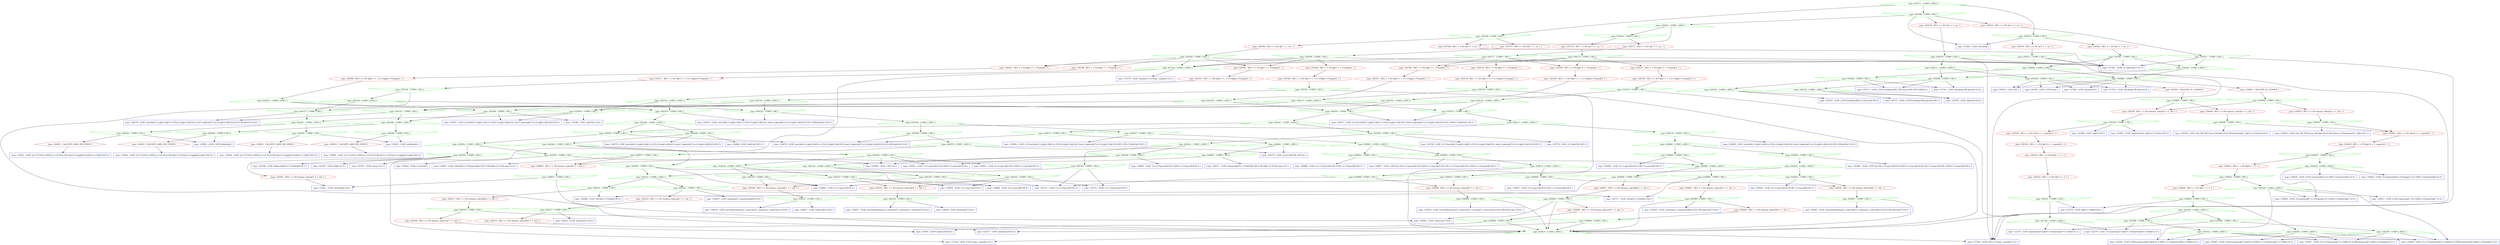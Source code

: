 
/* Automatically generated by Polaris */

digraph SOLVER { 
	ordering="out"; 
	"30571" [label="_type: 430571 : COMP: [ AND [ ] ", shape="triangle", color="green"];
	"30184" [label="_type: 430184 : COMP: [ OR [ ] ", shape="invtriangle", color="green"];
	"30180" [label="_type: 230180 : REC: [ = DO i@7 = 1, ne, 1 ] ", shape="ellipse", color="red"];
	"30168" [label="_type: 430168 : COMP: [ OR [ ] ", shape="invtriangle", color="green"];
	"26361" [label="_type: 226361 : REC: [ = DO jj@2 = 1, 3*nope@3, 1 ] ", shape="ellipse", color="red"];
	"26360" [label="_type: 226360 : REC: [ = DO ll@3 = 1, 1+(-1)*jj@2+3*nope@3, 1 ] ", shape="ellipse", color="red"];
	"26353" [label="_type: 426353 : COMP: [ AND [ ] ", shape="triangle", color="green"];
	"26300" [label="_type: 426300 : COMP: [ OR [ ] ", shape="invtriangle", color="green"];
	"26298" [label="_type: 426298 : COMP: [ AND [ ] ", shape="triangle", color="green"];
	"26294" [label="_type: 426294 : COMP: [ OR [ ] ", shape="invtriangle", color="green"];
	"26293" [label="_type: 326293 : CALLSITE: [ADD_SM_STNEW ] ", shape="hexagon", color="brown"];
	"25663" [label="_type: 125663 : LEAF: [i+(-1)*j.NE.0.AND.(j+(-1)*i.EQ.0.OR.ii@4+(-1)*irow((-1)+jq(jj@4)+id@3).NE.0) ] ", shape="box", color="blue"];
	"26293" -> "25663" [];
	"26294" -> "26293" [];
	"23856" [label="_type: 123856 : LEAF: [.NOT.stiffonly@2 ] ", shape="box", color="blue"];
	"26294" -> "23856" [];
	"26298" -> "26294" [];
	"26296" [label="_type: 426296 : COMP: [ OR [ ] ", shape="invtriangle", color="green"];
	"26025" [label="_type: 326025 : CALLSITE: [ADD_SM_EINEW ] ", shape="hexagon", color="brown"];
	"25668" [label="_type: 125668 : LEAF: [i+(-1)*j.NE.0.AND.(j+(-1)*i.EQ.0.OR.ii@3+(-1)*irow((-1)+jq(jj@3)+id@2).NE.0) ] ", shape="box", color="blue"];
	"26025" -> "25668" [];
	"26296" -> "26025" [];
	"23823" [label="_type: 123823 : LEAF: [stiffonly@2 ] ", shape="box", color="blue"];
	"26296" -> "23823" [];
	"26298" -> "26296" [];
	"26300" -> "26298" [];
	"25387" [label="_type: 125387 : LEAF: [nactdof((-1)+jj@2+ll@3+(-3)*(((-2)+jj@2+ll@3)/3), kon(1+ipkon(i@7)+((-2)+jj@2+ll@3)/3)).EQ.0 ] ", shape="box", color="blue"];
	"26300" -> "25387" [];
	"25388" [label="_type: 125388 : LEAF: [jdof1@3.EQ.0 ] ", shape="box", color="blue"];
	"26300" -> "25388" [];
	"26353" -> "26300" [];
	"26350" [label="_type: 426350 : COMP: [ OR [ ] ", shape="invtriangle", color="green"];
	"26349" [label="_type: 426349 : COMP: [ AND [ ] ", shape="triangle", color="green"];
	"26307" [label="_type: 426307 : COMP: [ OR [ ] ", shape="invtriangle", color="green"];
	"26306" [label="_type: 426306 : COMP: [ AND [ ] ", shape="triangle", color="green"];
	"26304" [label="_type: 426304 : COMP: [ OR [ ] ", shape="invtriangle", color="green"];
	"26302" [label="_type: 226302 : REC: [ = DO dummy_index@5 = 1, Inf, 1 ] ", shape="ellipse", color="red"];
	"23812" [label="_type: 123812 : LEAF: [index0@6.EQ.0 ] ", shape="box", color="blue"];
	"26302" -> "23812" [];
	"26304" -> "26302" [];
	"24786" [label="_type: 124786 : LEAF: [ikmpc(id@5)+(-1)*idof2@6.NE.0 ] ", shape="box", color="blue"];
	"26304" -> "24786" [];
	"24787" [label="_type: 124787 : LEAF: [id@5.LE.0 ] ", shape="box", color="blue"];
	"26304" -> "24787" [];
	"24761" [label="_type: 124761 : LEAF: [nmpc.LE.0 ] ", shape="box", color="blue"];
	"26304" -> "24761" [];
	"26306" -> "26304" [];
	"26305" [label="_type: 426305 : COMP: [ OR [ ] ", shape="invtriangle", color="green"];
	"24816" [label="_type: 124816 : LEAF: [cycle1@8 ] ", shape="box", color="blue"];
	"26305" -> "24816" [];
	"23899" [label="_type: 123899 : LEAF: [.NOT.rhs ] ", shape="box", color="blue"];
	"26305" -> "23899" [];
	"26306" -> "26305" [];
	"26307" -> "26306" [];
	"24676" [label="_type: 124676 : LEAF: [nactdof((-1)+jj@2+ll@3+(-3)*(((-2)+jj@2+ll@3)/3), kon(1+ipkon(i@7)+((-2)+jj@2+ll@3)/3)).EQ.0.AND.jdof1@3.EQ.0 ] ", shape="box", color="blue"];
	"26307" -> "24676" [];
	"26349" -> "26307" [];
	"26348" [label="_type: 426348 : COMP: [ OR [ ] ", shape="invtriangle", color="green"];
	"26344" [label="_type: 426344 : COMP: [ AND [ ] ", shape="triangle", color="green"];
	"26342" [label="_type: 426342 : COMP: [ OR [ ] ", shape="invtriangle", color="green"];
	"26322" [label="_type: 426322 : COMP: [ AND [ ] ", shape="triangle", color="green"];
	"26312" [label="_type: 426312 : COMP: [ OR [ ] ", shape="invtriangle", color="green"];
	"26311" [label="_type: 226311 : REC: [ = DO dummy_index0@6 = 1, Inf, 1 ] ", shape="ellipse", color="red"];
	"26310" [label="_type: 426310 : COMP: [ OR [ ] ", shape="invtriangle", color="green"];
	"26309" [label="_type: 226309 : REC: [ = DO dummy_index1@7 = 1, Inf, 1 ] ", shape="ellipse", color="red"];
	"23961" [label="_type: 123961 : LEAF: [index2@8.EQ.0 ] ", shape="box", color="blue"];
	"26309" -> "23961" [];
	"26310" -> "26309" [];
	"24092" [label="_type: 124092 : LEAF: [index1@7.EQ.0 ] ", shape="box", color="blue"];
	"26310" -> "24092" [];
	"26311" -> "26310" [];
	"26312" -> "26311" [];
	"24686" [label="_type: 124686 : LEAF: [id1@8+(-1)*id2@8.NE.0 ] ", shape="box", color="blue"];
	"26312" -> "24686" [];
	"26322" -> "26312" [];
	"26321" [label="_type: 426321 : COMP: [ OR [ ] ", shape="invtriangle", color="green"];
	"24419" [label="_type: 124419 : LEAF: [nodempc(3, ipompc(id2@8)).EQ.0 ] ", shape="box", color="blue"];
	"26321" -> "24419" [];
	"26318" [label="_type: 226318 : REC: [ = DO dummy_index2@7 = 1, Inf, 1 ] ", shape="ellipse", color="red"];
	"26317" [label="_type: 426317 : COMP: [ OR [ ] ", shape="invtriangle", color="green"];
	"26313" [label="_type: 226313 : REC: [ = DO dummy_index3@9 = 1, Inf, 1 ] ", shape="ellipse", color="red"];
	"24277" [label="_type: 124277 : LEAF: [index2@18.EQ.0 ] ", shape="box", color="blue"];
	"26313" -> "24277" [];
	"26317" -> "26313" [];
	"24412" [label="_type: 124412 : LEAF: [index1@13.EQ.0 ] ", shape="box", color="blue"];
	"26317" -> "24412" [];
	"26318" -> "26317" [];
	"26321" -> "26318" [];
	"24711" [label="_type: 124711 : LEAF: [id1@8+(-1)*id2@8.EQ.0 ] ", shape="box", color="blue"];
	"26321" -> "24711" [];
	"26322" -> "26321" [];
	"26342" -> "26322" [];
	"24682" [label="_type: 124682 : LEAF: [(-1)+mpc1@9.NE.0 ] ", shape="box", color="blue"];
	"26342" -> "24682" [];
	"24684" [label="_type: 124684 : LEAF: [(-1)+mpc2@9.NE.0 ] ", shape="box", color="blue"];
	"26342" -> "24684" [];
	"26344" -> "26342" [];
	"26343" [label="_type: 426343 : COMP: [ OR [ ] ", shape="invtriangle", color="green"];
	"26338" [label="_type: 426338 : COMP: [ AND [ ] ", shape="triangle", color="green"];
	"26329" [label="_type: 426329 : COMP: [ OR [ ] ", shape="invtriangle", color="green"];
	"26328" [label="_type: 226328 : REC: [ = DO dummy_index4@7 = 1, Inf, 1 ] ", shape="ellipse", color="red"];
	"26327" [label="_type: 426327 : COMP: [ OR [ ] ", shape="invtriangle", color="green"];
	"24634" [label="_type: 124634 : LEAF: [nactdof(nodempc(2, index1@21), nodempc(1, index1@21)).EQ.0 ] ", shape="box", color="blue"];
	"26327" -> "24634" [];
	"24627" [label="_type: 124627 : LEAF: [index1@21.EQ.0 ] ", shape="box", color="blue"];
	"26327" -> "24627" [];
	"26328" -> "26327" [];
	"26329" -> "26328" [];
	"26329" -> "24682" [];
	"26338" -> "26329" [];
	"26337" [label="_type: 426337 : COMP: [ OR [ ] ", shape="invtriangle", color="green"];
	"26333" [label="_type: 226333 : REC: [ = DO dummy_index5@8 = 1, Inf, 1 ] ", shape="ellipse", color="red"];
	"26332" [label="_type: 426332 : COMP: [ OR [ ] ", shape="invtriangle", color="green"];
	"24657" [label="_type: 124657 : LEAF: [nactdof(nodempc(2, index2@27), nodempc(1, index2@27)).EQ.0 ] ", shape="box", color="blue"];
	"26332" -> "24657" [];
	"24650" [label="_type: 124650 : LEAF: [index2@27.EQ.0 ] ", shape="box", color="blue"];
	"26332" -> "24650" [];
	"26333" -> "26332" [];
	"26337" -> "26333" [];
	"24839" [label="_type: 124839 : LEAF: [(-1)+mpc1@9.EQ.0 ] ", shape="box", color="blue"];
	"26337" -> "24839" [];
	"26337" -> "24684" [];
	"26338" -> "26337" [];
	"26343" -> "26338" [];
	"26343" -> "23899" [];
	"24831" [label="_type: 124831 : LEAF: [(-1)+mpc1@9.EQ.0.AND.(-1)+mpc2@9.EQ.0 ] ", shape="box", color="blue"];
	"26343" -> "24831" [];
	"24833" [label="_type: 124833 : LEAF: [(-1)+mpc1@9.NE.0.AND.(-1)+mpc2@9.NE.0 ] ", shape="box", color="blue"];
	"26343" -> "24833" [];
	"26344" -> "26343" [];
	"26348" -> "26344" [];
	"24679" [label="_type: 124679 : LEAF: [nactdof((-1)+jj@2+ll@3+(-3)*(((-2)+jj@2+ll@3)/3), kon(1+ipkon(i@7)+((-2)+jj@2+ll@3)/3)).NE.0 ] ", shape="box", color="blue"];
	"26348" -> "24679" [];
	"24680" [label="_type: 124680 : LEAF: [jdof1@3.NE.0 ] ", shape="box", color="blue"];
	"26348" -> "24680" [];
	"26349" -> "26348" [];
	"26350" -> "26349" [];
	"24672" [label="_type: 124672 : LEAF: [nactdof((-1)+jj@2+ll@3+(-3)*(((-2)+jj@2+ll@3)/3), kon(1+ipkon(i@7)+((-2)+jj@2+ll@3)/3)).NE.0.AND.jdof1@3.NE.0 ] ", shape="box", color="blue"];
	"26350" -> "24672" [];
	"26353" -> "26350" [];
	"26360" -> "26353" [];
	"26361" -> "26360" [];
	"30168" -> "26361" [];
	"30148" [label="_type: 230148 : REC: [ = DO jj@2 = 1, 3*nope@3, 1 ] ", shape="ellipse", color="red"];
	"30131" [label="_type: 230131 : REC: [ = DO ll@3 = 1, 1+(-1)*jj@2+3*nope@3, 1 ] ", shape="ellipse", color="red"];
	"30130" [label="_type: 430130 : COMP: [ OR [ ] ", shape="invtriangle", color="green"];
	"30129" [label="_type: 430129 : COMP: [ AND [ ] ", shape="triangle", color="green"];
	"30127" [label="_type: 430127 : COMP: [ OR [ ] ", shape="invtriangle", color="green"];
	"26276" [label="_type: 126276 : LEAF: [nactdof((-1)+jj@2+ll@3+(-3)*(((-2)+jj@2+ll@3)/3), kon(1+ipkon(i@7)+((-2)+jj@2+ll@3)/3)).EQ.0.OR.jdof1@3.EQ.0 ] ", shape="box", color="blue"];
	"30127" -> "26276" [];
	"26297" [label="_type: 426297 : COMP: [ AND [ ] ", shape="triangle", color="green"];
	"26292" [label="_type: 426292 : COMP: [ OR [ ] ", shape="invtriangle", color="green"];
	"26291" [label="_type: 326291 : CALLSITE: [ADD_SM_STNEW ] ", shape="hexagon", color="brown"];
	"25652" [label="_type: 125652 : LEAF: [j+(-1)*i.NE.0.AND.(j+(-1)*i.EQ.0.OR.irow((-1)+jq(jj@4)+id@3)+(-1)*ii@4.NE.0) ] ", shape="box", color="blue"];
	"26291" -> "25652" [];
	"26292" -> "26291" [];
	"26292" -> "23856" [];
	"26297" -> "26292" [];
	"26295" [label="_type: 426295 : COMP: [ OR [ ] ", shape="invtriangle", color="green"];
	"26023" [label="_type: 326023 : CALLSITE: [ADD_SM_EINEW ] ", shape="hexagon", color="brown"];
	"25654" [label="_type: 125654 : LEAF: [j+(-1)*i.NE.0.AND.(j+(-1)*i.EQ.0.OR.irow((-1)+jq(jj@3)+id@2)+(-1)*ii@3.NE.0) ] ", shape="box", color="blue"];
	"26023" -> "25654" [];
	"26295" -> "26023" [];
	"26295" -> "23823" [];
	"26297" -> "26295" [];
	"30127" -> "26297" [];
	"30129" -> "30127" [];
	"30128" [label="_type: 430128 : COMP: [ OR [ ] ", shape="invtriangle", color="green"];
	"30128" -> "24672" [];
	"30108" [label="_type: 430108 : COMP: [ AND [ ] ", shape="triangle", color="green"];
	"30106" [label="_type: 430106 : COMP: [ OR [ ] ", shape="invtriangle", color="green"];
	"30106" -> "24676" [];
	"29876" [label="_type: 429876 : COMP: [ AND [ ] ", shape="triangle", color="green"];
	"29875" [label="_type: 429875 : COMP: [ OR [ ] ", shape="invtriangle", color="green"];
	"29853" [label="_type: 129853 : LEAF: [idof2@6+(-1)*ikmpc(id@5).NE.0.OR.id@5.LE.0.OR.nmpc.LE.0 ] ", shape="box", color="blue"];
	"29875" -> "29853" [];
	"29842" [label="_type: 229842 : REC: [ = DO dummy_index@5 = 1, Inf, 1 ] ", shape="ellipse", color="red"];
	"29837" [label="_type: 429837 : COMP: [ OR [ ] ", shape="invtriangle", color="green"];
	"29837" -> "23812" [];
	"28475" [label="_type: 428475 : COMP: [ AND [ ] ", shape="triangle", color="green"];
	"27354" [label="_type: 127354 : LEAF: [(-20)+nope_congr@2.LE.0 ] ", shape="box", color="blue"];
	"28475" -> "27354" [];
	"27559" [label="_type: 127559 : LEAF: [20+(-1)*nope_congr@2.LE.0 ] ", shape="box", color="blue"];
	"28475" -> "27559" [];
	"29837" -> "28475" [];
	"29842" -> "29837" [];
	"29875" -> "29842" [];
	"29876" -> "29875" [];
	"26279" [label="_type: 126279 : LEAF: [cycle1@8.OR..NOT.rhs ] ", shape="box", color="blue"];
	"29876" -> "26279" [];
	"30106" -> "29876" [];
	"30108" -> "30106" [];
	"30107" [label="_type: 430107 : COMP: [ OR [ ] ", shape="invtriangle", color="green"];
	"30092" [label="_type: 130092 : LEAF: [(-1)*nactdof((-1)+jj@2+ll@3+(-3)*(((-2)+jj@2+ll@3)/3), kon(1+ipkon(i@7)+((-2)+jj@2+ll@3)/3)).NE.0.OR.(-1)*jdof1@3.NE.0 ] ", shape="box", color="blue"];
	"30107" -> "30092" [];
	"30095" [label="_type: 430095 : COMP: [ AND [ ] ", shape="triangle", color="green"];
	"30093" [label="_type: 430093 : COMP: [ OR [ ] ", shape="invtriangle", color="green"];
	"29988" [label="_type: 129988 : LEAF: [1+(-1)*mpc1@9.NE.0.OR.1+(-1)*mpc2@9.NE.0 ] ", shape="box", color="blue"];
	"30093" -> "29988" [];
	"29980" [label="_type: 429980 : COMP: [ AND [ ] ", shape="triangle", color="green"];
	"29926" [label="_type: 429926 : COMP: [ OR [ ] ", shape="invtriangle", color="green"];
	"29926" -> "24686" [];
	"29921" [label="_type: 229921 : REC: [ = DO dummy_index0@6 = 1, Inf, 1 ] ", shape="ellipse", color="red"];
	"29920" [label="_type: 429920 : COMP: [ OR [ ] ", shape="invtriangle", color="green"];
	"29920" -> "28475" [];
	"29920" -> "24092" [];
	"29909" [label="_type: 229909 : REC: [ = DO dummy_index1@7 = 1, Inf, 1 ] ", shape="ellipse", color="red"];
	"29904" [label="_type: 429904 : COMP: [ OR [ ] ", shape="invtriangle", color="green"];
	"29904" -> "23961" [];
	"29904" -> "28475" [];
	"29909" -> "29904" [];
	"29920" -> "29909" [];
	"29921" -> "29920" [];
	"29926" -> "29921" [];
	"29980" -> "29926" [];
	"29966" [label="_type: 429966 : COMP: [ OR [ ] ", shape="invtriangle", color="green"];
	"29966" -> "24711" [];
	"29961" [label="_type: 229961 : REC: [ = DO dummy_index2@7 = 1, Inf, 1 ] ", shape="ellipse", color="red"];
	"29960" [label="_type: 429960 : COMP: [ OR [ ] ", shape="invtriangle", color="green"];
	"29960" -> "28475" [];
	"25656" [label="_type: 125656 : LEAF: [nodempc(3, ipompc(id2@8)).EQ.0.OR.index1@13.EQ.0 ] ", shape="box", color="blue"];
	"29960" -> "25656" [];
	"29949" [label="_type: 229949 : REC: [ = DO dummy_index3@9 = 1, Inf, 1 ] ", shape="ellipse", color="red"];
	"29944" [label="_type: 429944 : COMP: [ OR [ ] ", shape="invtriangle", color="green"];
	"29944" -> "24277" [];
	"29944" -> "28475" [];
	"29949" -> "29944" [];
	"29960" -> "29949" [];
	"29961" -> "29960" [];
	"29966" -> "29961" [];
	"29980" -> "29966" [];
	"30093" -> "29980" [];
	"30095" -> "30093" [];
	"30094" [label="_type: 430094 : COMP: [ OR [ ] ", shape="invtriangle", color="green"];
	"30067" [label="_type: 130067 : LEAF: [.NOT.rhs.OR.(-1)+mpc1@9.EQ.0.AND.(-1)+mpc2@9.EQ.0.OR.1+(-1)*mpc1@9.NE.0.AND.1+(-1)*mpc2@9.NE.0 ] ", shape="box", color="blue"];
	"30094" -> "30067" [];
	"30070" [label="_type: 430070 : COMP: [ AND [ ] ", shape="triangle", color="green"];
	"30068" [label="_type: 430068 : COMP: [ OR [ ] ", shape="invtriangle", color="green"];
	"24751" [label="_type: 124751 : LEAF: [1+(-1)*mpc1@9.NE.0 ] ", shape="box", color="blue"];
	"30068" -> "24751" [];
	"30009" [label="_type: 230009 : REC: [ = DO dummy_index4@7 = 1, Inf, 1 ] ", shape="ellipse", color="red"];
	"30004" [label="_type: 430004 : COMP: [ OR [ ] ", shape="invtriangle", color="green"];
	"25659" [label="_type: 125659 : LEAF: [nactdof(nodempc(2, index1@21), nodempc(1, index1@21)).EQ.0.OR.index1@21.EQ.0 ] ", shape="box", color="blue"];
	"30004" -> "25659" [];
	"30004" -> "28475" [];
	"30009" -> "30004" [];
	"30068" -> "30009" [];
	"30070" -> "30068" [];
	"30069" [label="_type: 430069 : COMP: [ OR [ ] ", shape="invtriangle", color="green"];
	"30047" [label="_type: 130047 : LEAF: [(-1)+mpc1@9.EQ.0.OR.1+(-1)*mpc2@9.NE.0 ] ", shape="box", color="blue"];
	"30069" -> "30047" [];
	"30036" [label="_type: 230036 : REC: [ = DO dummy_index5@8 = 1, Inf, 1 ] ", shape="ellipse", color="red"];
	"30031" [label="_type: 430031 : COMP: [ OR [ ] ", shape="invtriangle", color="green"];
	"25661" [label="_type: 125661 : LEAF: [nactdof(nodempc(2, index2@27), nodempc(1, index2@27)).EQ.0.OR.index2@27.EQ.0 ] ", shape="box", color="blue"];
	"30031" -> "25661" [];
	"30031" -> "28475" [];
	"30036" -> "30031" [];
	"30069" -> "30036" [];
	"30070" -> "30069" [];
	"30094" -> "30070" [];
	"30095" -> "30094" [];
	"30107" -> "30095" [];
	"30108" -> "30107" [];
	"30128" -> "30108" [];
	"30129" -> "30128" [];
	"30130" -> "30129" [];
	"30130" -> "28475" [];
	"30131" -> "30130" [];
	"30148" -> "30131" [];
	"30168" -> "30148" [];
	"27355" [label="_type: 427355 : COMP: [ AND [ ] ", shape="triangle", color="green"];
	"27355" -> "27354" [];
	"27276" [label="_type: 127276 : LEAF: [nope@3+(-1)*nope_congr@2.LE.0 ] ", shape="box", color="blue"];
	"27355" -> "27276" [];
	"30168" -> "27355" [];
	"26362" [label="_type: 226362 : REC: [ = DO jj@2 = 1, 3*nope@3, 1 ] ", shape="ellipse", color="red"];
	"26355" [label="_type: 226355 : REC: [ = DO ll@3 = 1, 1+(-1)*jj@2+3*nope@3, 1 ] ", shape="ellipse", color="red"];
	"26354" [label="_type: 426354 : COMP: [ AND [ ] ", shape="triangle", color="green"];
	"26301" [label="_type: 426301 : COMP: [ OR [ ] ", shape="invtriangle", color="green"];
	"26301" -> "26297" [];
	"26301" -> "25387" [];
	"26301" -> "25388" [];
	"26354" -> "26301" [];
	"26354" -> "26350" [];
	"26355" -> "26354" [];
	"26362" -> "26355" [];
	"30168" -> "26362" [];
	"27461" [label="_type: 127461 : LEAF: [1+ipkon(i@7).LE.0 ] ", shape="box", color="blue"];
	"30168" -> "27461" [];
	"30180" -> "30168" [];
	"30184" -> "30180" [];
	"27548" [label="_type: 227548 : REC: [ = DO i@7 = 1, ne, 1 ] ", shape="ellipse", color="red"];
	"27548" -> "27461" [];
	"30184" -> "27548" [];
	"30170" [label="_type: 230170 : REC: [ = DO i@7 = 1, ne, 1 ] ", shape="ellipse", color="red"];
	"30169" [label="_type: 430169 : COMP: [ OR [ ] ", shape="invtriangle", color="green"];
	"30169" -> "26362" [];
	"30149" [label="_type: 230149 : REC: [ = DO jj@2 = 1, 3*nope@3, 1 ] ", shape="ellipse", color="red"];
	"30146" [label="_type: 230146 : REC: [ = DO ll@3 = 1, 1+(-1)*jj@2+3*nope@3, 1 ] ", shape="ellipse", color="red"];
	"30145" [label="_type: 430145 : COMP: [ OR [ ] ", shape="invtriangle", color="green"];
	"30144" [label="_type: 430144 : COMP: [ AND [ ] ", shape="triangle", color="green"];
	"30132" [label="_type: 430132 : COMP: [ OR [ ] ", shape="invtriangle", color="green"];
	"30132" -> "26276" [];
	"30132" -> "26298" [];
	"30144" -> "30132" [];
	"30144" -> "30128" [];
	"30145" -> "30144" [];
	"30145" -> "28475" [];
	"30146" -> "30145" [];
	"30149" -> "30146" [];
	"30169" -> "30149" [];
	"30169" -> "27355" [];
	"30169" -> "26361" [];
	"30169" -> "27461" [];
	"30170" -> "30169" [];
	"30184" -> "30170" [];
	"30571" -> "30184" [];
	"30546" [label="_type: 430546 : COMP: [ OR [ ] ", shape="invtriangle", color="green"];
	"30545" [label="_type: 430545 : COMP: [ AND [ ] ", shape="triangle", color="green"];
	"30544" [label="_type: 430544 : COMP: [ OR [ ] ", shape="invtriangle", color="green"];
	"30174" [label="_type: 230174 : REC: [ = DO i@7 = 1, ne, 1 ] ", shape="ellipse", color="red"];
	"30173" [label="_type: 430173 : COMP: [ OR [ ] ", shape="invtriangle", color="green"];
	"26359" [label="_type: 226359 : REC: [ = DO jj@2 = 1, 3*nope@3, 1 ] ", shape="ellipse", color="red"];
	"26358" [label="_type: 226358 : REC: [ = DO ll@3 = 1, 1+(-1)*jj@2+3*nope@3, 1 ] ", shape="ellipse", color="red"];
	"26352" [label="_type: 426352 : COMP: [ AND [ ] ", shape="triangle", color="green"];
	"26352" -> "26301" [];
	"26351" [label="_type: 426351 : COMP: [ OR [ ] ", shape="invtriangle", color="green"];
	"26347" [label="_type: 426347 : COMP: [ AND [ ] ", shape="triangle", color="green"];
	"26347" -> "26307" [];
	"26346" [label="_type: 426346 : COMP: [ OR [ ] ", shape="invtriangle", color="green"];
	"26341" [label="_type: 426341 : COMP: [ AND [ ] ", shape="triangle", color="green"];
	"26324" [label="_type: 426324 : COMP: [ OR [ ] ", shape="invtriangle", color="green"];
	"26324" -> "26322" [];
	"26324" -> "24751" [];
	"24752" [label="_type: 124752 : LEAF: [1+(-1)*mpc2@9.NE.0 ] ", shape="box", color="blue"];
	"26324" -> "24752" [];
	"26341" -> "26324" [];
	"26340" [label="_type: 426340 : COMP: [ OR [ ] ", shape="invtriangle", color="green"];
	"26336" [label="_type: 426336 : COMP: [ AND [ ] ", shape="triangle", color="green"];
	"26330" [label="_type: 426330 : COMP: [ OR [ ] ", shape="invtriangle", color="green"];
	"26330" -> "26328" [];
	"26330" -> "24751" [];
	"26336" -> "26330" [];
	"26335" [label="_type: 426335 : COMP: [ OR [ ] ", shape="invtriangle", color="green"];
	"26335" -> "26333" [];
	"26335" -> "24839" [];
	"26335" -> "24752" [];
	"26336" -> "26335" [];
	"26340" -> "26336" [];
	"26340" -> "23899" [];
	"26340" -> "24831" [];
	"24849" [label="_type: 124849 : LEAF: [1+(-1)*mpc1@9.NE.0.AND.1+(-1)*mpc2@9.NE.0 ] ", shape="box", color="blue"];
	"26340" -> "24849" [];
	"26341" -> "26340" [];
	"26346" -> "26341" [];
	"24749" [label="_type: 124749 : LEAF: [(-1)*nactdof((-1)+jj@2+ll@3+(-3)*(((-2)+jj@2+ll@3)/3), kon(1+ipkon(i@7)+((-2)+jj@2+ll@3)/3)).NE.0 ] ", shape="box", color="blue"];
	"26346" -> "24749" [];
	"24750" [label="_type: 124750 : LEAF: [(-1)*jdof1@3.NE.0 ] ", shape="box", color="blue"];
	"26346" -> "24750" [];
	"26347" -> "26346" [];
	"26351" -> "26347" [];
	"24673" [label="_type: 124673 : LEAF: [(-1)*nactdof((-1)+jj@2+ll@3+(-3)*(((-2)+jj@2+ll@3)/3), kon(1+ipkon(i@7)+((-2)+jj@2+ll@3)/3)).NE.0.AND.(-1)*jdof1@3.NE.0 ] ", shape="box", color="blue"];
	"26351" -> "24673" [];
	"26352" -> "26351" [];
	"26358" -> "26352" [];
	"26359" -> "26358" [];
	"30173" -> "26359" [];
	"30147" [label="_type: 230147 : REC: [ = DO jj@2 = 1, 3*nope@3, 1 ] ", shape="ellipse", color="red"];
	"30136" [label="_type: 230136 : REC: [ = DO ll@3 = 1, 1+(-1)*jj@2+3*nope@3, 1 ] ", shape="ellipse", color="red"];
	"30135" [label="_type: 430135 : COMP: [ OR [ ] ", shape="invtriangle", color="green"];
	"30134" [label="_type: 430134 : COMP: [ AND [ ] ", shape="triangle", color="green"];
	"30134" -> "30132" [];
	"30133" [label="_type: 430133 : COMP: [ OR [ ] ", shape="invtriangle", color="green"];
	"30133" -> "24673" [];
	"30117" [label="_type: 430117 : COMP: [ AND [ ] ", shape="triangle", color="green"];
	"30115" [label="_type: 430115 : COMP: [ OR [ ] ", shape="invtriangle", color="green"];
	"30115" -> "24676" [];
	"29883" [label="_type: 429883 : COMP: [ AND [ ] ", shape="triangle", color="green"];
	"29847" [label="_type: 429847 : COMP: [ OR [ ] ", shape="invtriangle", color="green"];
	"26277" [label="_type: 126277 : LEAF: [ikmpc(id@5)+(-1)*idof2@6.NE.0.OR.id@5.LE.0.OR.nmpc.LE.0 ] ", shape="box", color="blue"];
	"29847" -> "26277" [];
	"29847" -> "29842" [];
	"29883" -> "29847" [];
	"29883" -> "26279" [];
	"30115" -> "29883" [];
	"30117" -> "30115" [];
	"30116" [label="_type: 430116 : COMP: [ OR [ ] ", shape="invtriangle", color="green"];
	"26289" [label="_type: 126289 : LEAF: [nactdof((-1)+jj@2+ll@3+(-3)*(((-2)+jj@2+ll@3)/3), kon(1+ipkon(i@7)+((-2)+jj@2+ll@3)/3)).NE.0.OR.jdof1@3.NE.0 ] ", shape="box", color="blue"];
	"30116" -> "26289" [];
	"30084" [label="_type: 430084 : COMP: [ AND [ ] ", shape="triangle", color="green"];
	"30082" [label="_type: 430082 : COMP: [ OR [ ] ", shape="invtriangle", color="green"];
	"26280" [label="_type: 126280 : LEAF: [(-1)+mpc1@9.NE.0.OR.(-1)+mpc2@9.NE.0 ] ", shape="box", color="blue"];
	"30082" -> "26280" [];
	"30082" -> "29980" [];
	"30084" -> "30082" [];
	"30083" [label="_type: 430083 : COMP: [ OR [ ] ", shape="invtriangle", color="green"];
	"26286" [label="_type: 126286 : LEAF: [.NOT.rhs.OR.(-1)+mpc1@9.EQ.0.AND.(-1)+mpc2@9.EQ.0.OR.(-1)+mpc1@9.NE.0.AND.(-1)+mpc2@9.NE.0 ] ", shape="box", color="blue"];
	"30083" -> "26286" [];
	"30059" [label="_type: 430059 : COMP: [ AND [ ] ", shape="triangle", color="green"];
	"30014" [label="_type: 430014 : COMP: [ OR [ ] ", shape="invtriangle", color="green"];
	"30014" -> "24682" [];
	"30014" -> "30009" [];
	"30059" -> "30014" [];
	"30041" [label="_type: 430041 : COMP: [ OR [ ] ", shape="invtriangle", color="green"];
	"26283" [label="_type: 126283 : LEAF: [(-1)+mpc1@9.EQ.0.OR.(-1)+mpc2@9.NE.0 ] ", shape="box", color="blue"];
	"30041" -> "26283" [];
	"30041" -> "30036" [];
	"30059" -> "30041" [];
	"30083" -> "30059" [];
	"30084" -> "30083" [];
	"30116" -> "30084" [];
	"30117" -> "30116" [];
	"30133" -> "30117" [];
	"30134" -> "30133" [];
	"30135" -> "30134" [];
	"30135" -> "28475" [];
	"30136" -> "30135" [];
	"30147" -> "30136" [];
	"30173" -> "30147" [];
	"30173" -> "27355" [];
	"29766" [label="_type: 229766 : REC: [ = DO jj@2 = 1, 3*nope@3, 1 ] ", shape="ellipse", color="red"];
	"26357" [label="_type: 226357 : REC: [ = DO ll@3 = 1, 1+(-1)*jj@2+3*nope@3, 1 ] ", shape="ellipse", color="red"];
	"26356" [label="_type: 426356 : COMP: [ AND [ ] ", shape="triangle", color="green"];
	"26356" -> "26300" [];
	"26356" -> "26351" [];
	"26357" -> "26356" [];
	"29766" -> "26357" [];
	"30173" -> "29766" [];
	"30173" -> "27461" [];
	"30174" -> "30173" [];
	"30544" -> "30174" [];
	"30172" [label="_type: 230172 : REC: [ = DO i@7 = 1, ne, 1 ] ", shape="ellipse", color="red"];
	"30171" [label="_type: 430171 : COMP: [ OR [ ] ", shape="invtriangle", color="green"];
	"30171" -> "29766" [];
	"30154" [label="_type: 230154 : REC: [ = DO jj@2 = 1, 3*nope@3, 1 ] ", shape="ellipse", color="red"];
	"30139" [label="_type: 230139 : REC: [ = DO ll@3 = 1, 1+(-1)*jj@2+3*nope@3, 1 ] ", shape="ellipse", color="red"];
	"30138" [label="_type: 430138 : COMP: [ OR [ ] ", shape="invtriangle", color="green"];
	"30137" [label="_type: 430137 : COMP: [ AND [ ] ", shape="triangle", color="green"];
	"30137" -> "30127" [];
	"30137" -> "30133" [];
	"30138" -> "30137" [];
	"30138" -> "28475" [];
	"30139" -> "30138" [];
	"30154" -> "30139" [];
	"30171" -> "30154" [];
	"30171" -> "27355" [];
	"30171" -> "26359" [];
	"30171" -> "27461" [];
	"30172" -> "30171" [];
	"30544" -> "30172" [];
	"30545" -> "30544" [];
	"30545" -> "27548" [];
	"30546" -> "30545" [];
	"27462" [label="_type: 127462 : LEAF: [buckling ] ", shape="box", color="blue"];
	"30546" -> "27462" [];
	"30519" [label="_type: 230519 : REC: [ = DO i@7 = 1, ne, 1 ] ", shape="ellipse", color="red"];
	"30518" [label="_type: 430518 : COMP: [ OR [ ] ", shape="invtriangle", color="green"];
	"30511" [label="_type: 430511 : COMP: [ AND [ ] ", shape="triangle", color="green"];
	"30508" [label="_type: 430508 : COMP: [ OR [ ] ", shape="invtriangle", color="green"];
	"28792" [label="_type: 428792 : COMP: [ AND [ ] ", shape="triangle", color="green"];
	"28773" [label="_type: 128773 : LEAF: [.NOT.buckling.AND.iperturb.NE.0 ] ", shape="box", color="blue"];
	"28792" -> "28773" [];
	"28785" [label="_type: 128785 : LEAF: [iperturb.EQ.0 ] ", shape="box", color="blue"];
	"28792" -> "28785" [];
	"30508" -> "28792" [];
	"28772" [label="_type: 128772 : LEAF: [.NOT.buckling.AND..NOT.mass.AND..NOT.stiffness ] ", shape="box", color="blue"];
	"30508" -> "28772" [];
	"27341" [label="_type: 127341 : LEAF: [buckling.OR.iperturb.EQ.0 ] ", shape="box", color="blue"];
	"30508" -> "27341" [];
	"30511" -> "30508" [];
	"30504" [label="_type: 430504 : COMP: [ OR [ ] ", shape="invtriangle", color="green"];
	"30493" [label="_type: 130493 : LEAF: [rhs ] ", shape="box", color="blue"];
	"30504" -> "30493" [];
	"28780" [label="_type: 128780 : LEAF: [.NOT.mass ] ", shape="box", color="blue"];
	"30504" -> "28780" [];
	"27463" [label="_type: 127463 : LEAF: [nload.EQ.0 ] ", shape="box", color="blue"];
	"30504" -> "27463" [];
	"27523" [label="_type: 127523 : LEAF: [buckling.OR.nload.EQ.0 ] ", shape="box", color="blue"];
	"30504" -> "27523" [];
	"30503" [label="_type: 330503 : CALLSITE: [E_C3DNEW ] ", shape="hexagon", color="brown"];
	"30485" [label="_type: 430485 : COMP: [ OR [ ] ", shape="invtriangle", color="green"];
	"30330" [label="_type: 230330 : REC: [ = DO dummy_index@1 = 1, Inf, 1 ] ", shape="ellipse", color="red"];
	"30329" [label="_type: 430329 : COMP: [ OR [ ] ", shape="invtriangle", color="green"];
	"30325" [label="_type: 230325 : REC: [ = DO ii@22 = 1, nopes@11, 1 ] ", shape="ellipse", color="red"];
	"30324" [label="_type: 230324 : REC: [ = DO jj@16 = 1, nopes@11, 1 ] ", shape="ellipse", color="red"];
	"30323" [label="_type: 230323 : REC: [ = DO k@8 = 1, 3, 1 ] ", shape="ellipse", color="red"];
	"30322" [label="_type: 230322 : REC: [ = DO l@9 = 1, 3, 1 ] ", shape="ellipse", color="red"];
	"30321" [label="_type: 430321 : COMP: [ OR [ ] ", shape="invtriangle", color="green"];
	"27383" [label="_type: 427383 : COMP: [ AND [ ] ", shape="triangle", color="green"];
	"22379" [label="_type: 122379 : LEAF: [ipointeri@6+k@8+(-1)*ipointerj@7+(-1)*l@9.LE.0 ] ", shape="box", color="blue"];
	"27383" -> "22379" [];
	"22378" [label="_type: 122378 : LEAF: [1+ipointerj@7+l@9+(-1)*ipointeri@6+(-1)*k@8.LE.0 ] ", shape="box", color="blue"];
	"27383" -> "22378" [];
	"30321" -> "27383" [];
	"22376" [label="_type: 122376 : LEAF: [l@9+(-1)*k@8.EQ.0 ] ", shape="box", color="blue"];
	"30321" -> "22376" [];
	"30322" -> "30321" [];
	"30323" -> "30322" [];
	"30324" -> "30323" [];
	"30325" -> "30324" [];
	"30329" -> "30325" [];
	"22496" [label="_type: 122496 : LEAF: [id@2.EQ.0 ] ", shape="box", color="blue"];
	"30329" -> "22496" [];
	"22497" [label="_type: 122497 : LEAF: [nelemload(1, id@2)+(-1)*nelem.NE.0 ] ", shape="box", color="blue"];
	"30329" -> "22497" [];
	"30330" -> "30329" [];
	"30485" -> "30330" [];
	"30450" [label="_type: 230450 : REC: [ = DO dummy_index@1 = 1, Inf, 1 ] ", shape="ellipse", color="red"];
	"30449" [label="_type: 430449 : COMP: [ OR [ ] ", shape="invtriangle", color="green"];
	"30338" [label="_type: 130338 : LEAF: [rhs.OR..NOT.mass.OR.id@2.EQ.0.OR.nelemload(1, id@2)+(-1)*nelem.NE.0 ] ", shape="box", color="blue"];
	"30449" -> "30338" [];
	"30441" [label="_type: 230441 : REC: [ = DO ii@22 = 1, nopes@11, 1 ] ", shape="ellipse", color="red"];
	"30438" [label="_type: 230438 : REC: [ = DO jj@16 = 1, nopes@11, 1 ] ", shape="ellipse", color="red"];
	"30437" [label="_type: 430437 : COMP: [ OR [ ] ", shape="invtriangle", color="green"];
	"30424" [label="_type: 230424 : REC: [ = DO k@8 = 1, 3, 1 ] ", shape="ellipse", color="red"];
	"30423" [label="_type: 430423 : COMP: [ OR [ ] ", shape="invtriangle", color="green"];
	"30404" [label="_type: 230404 : REC: [ = DO l@9 = 1, 3, 1 ] ", shape="ellipse", color="red"];
	"30403" [label="_type: 430403 : COMP: [ OR [ ] ", shape="invtriangle", color="green"];
	"30403" -> "22376" [];
	"30390" [label="_type: 430390 : COMP: [ AND [ ] ", shape="triangle", color="green"];
	"30388" [label="_type: 430388 : COMP: [ OR [ ] ", shape="invtriangle", color="green"];
	"30388" -> "22378" [];
	"30352" [label="_type: 430352 : COMP: [ AND [ ] ", shape="triangle", color="green"];
	"30350" [label="_type: 130350 : LEAF: [(-60)+ipointeri@6+k@8.LE.0.AND.1+(-1)*ipointeri@6+(-1)*k@8.LE.0 ] ", shape="box", color="blue"];
	"30352" -> "30350" [];
	"30347" [label="_type: 130347 : LEAF: [1+(-1)*ipointerj@7+(-1)*l@9.LE.0.AND.ipointerj@7+l@9+(-3)*nope@2.LE.0 ] ", shape="box", color="blue"];
	"30352" -> "30347" [];
	"30348" [label="_type: 130348 : LEAF: [1+(-1)*ipointeri@6+(-1)*k@8.LE.0.AND.ipointeri@6+k@8+(-3)*nope@2.LE.0 ] ", shape="box", color="blue"];
	"30352" -> "30348" [];
	"30388" -> "30352" [];
	"30390" -> "30388" [];
	"30389" [label="_type: 430389 : COMP: [ OR [ ] ", shape="invtriangle", color="green"];
	"30389" -> "22379" [];
	"30369" [label="_type: 430369 : COMP: [ AND [ ] ", shape="triangle", color="green"];
	"30367" [label="_type: 130367 : LEAF: [(-60)+ipointerj@7+l@9.LE.0.AND.1+(-1)*ipointerj@7+(-1)*l@9.LE.0 ] ", shape="box", color="blue"];
	"30369" -> "30367" [];
	"30369" -> "30347" [];
	"30369" -> "30348" [];
	"30389" -> "30369" [];
	"30390" -> "30389" [];
	"30403" -> "30390" [];
	"30392" [label="_type: 430392 : COMP: [ AND [ ] ", shape="triangle", color="green"];
	"30392" -> "30350" [];
	"30392" -> "30347" [];
	"30392" -> "30348" [];
	"30392" -> "30367" [];
	"30403" -> "30392" [];
	"30404" -> "30403" [];
	"30423" -> "30404" [];
	"30420" [label="_type: 430420 : COMP: [ AND [ ] ", shape="triangle", color="green"];
	"30420" -> "30350" [];
	"30406" [label="_type: 130406 : LEAF: [3+ipointerj@7+(-3)*nope@2.LE.0.AND.(-1)*ipointerj@7.LE.0 ] ", shape="box", color="blue"];
	"30420" -> "30406" [];
	"30420" -> "30348" [];
	"30411" [label="_type: 130411 : LEAF: [(-59)+ipointerj@7.LE.0.AND.(-1)*ipointerj@7.LE.0 ] ", shape="box", color="blue"];
	"30420" -> "30411" [];
	"30423" -> "30420" [];
	"30424" -> "30423" [];
	"30437" -> "30424" [];
	"30430" [label="_type: 430430 : COMP: [ AND [ ] ", shape="triangle", color="green"];
	"30428" [label="_type: 130428 : LEAF: [(-59)+ipointeri@6.LE.0.AND.(-1)*ipointeri@6.LE.0 ] ", shape="box", color="blue"];
	"30430" -> "30428" [];
	"30430" -> "30406" [];
	"30426" [label="_type: 130426 : LEAF: [3+ipointeri@6+(-3)*nope@2.LE.0.AND.(-1)*ipointeri@6.LE.0 ] ", shape="box", color="blue"];
	"30430" -> "30426" [];
	"30437" -> "30430" [];
	"30438" -> "30437" [];
	"30441" -> "30438" [];
	"30449" -> "30441" [];
	"30450" -> "30449" [];
	"30485" -> "30450" [];
	"30503" -> "30485" [];
	"30504" -> "30503" [];
	"30511" -> "30504" [];
	"30518" -> "30511" [];
	"30518" -> "27559" [];
	"30518" -> "27461" [];
	"30519" -> "30518" [];
	"30546" -> "30519" [];
	"30522" [label="_type: 230522 : REC: [ = DO i@7 = 1, ne, 1 ] ", shape="ellipse", color="red"];
	"30521" [label="_type: 430521 : COMP: [ OR [ ] ", shape="invtriangle", color="green"];
	"30509" [label="_type: 430509 : COMP: [ AND [ ] ", shape="triangle", color="green"];
	"30509" -> "30508" [];
	"30498" [label="_type: 430498 : COMP: [ OR [ ] ", shape="invtriangle", color="green"];
	"30498" -> "30493" [];
	"30498" -> "28780" [];
	"30498" -> "27463" [];
	"30498" -> "27523" [];
	"30497" [label="_type: 330497 : CALLSITE: [E_C3DNEW ] ", shape="hexagon", color="brown"];
	"30494" [label="_type: 430494 : COMP: [ OR [ ] ", shape="invtriangle", color="green"];
	"30494" -> "30330" [];
	"30453" [label="_type: 230453 : REC: [ = DO dummy_index@1 = 1, Inf, 1 ] ", shape="ellipse", color="red"];
	"30452" [label="_type: 430452 : COMP: [ OR [ ] ", shape="invtriangle", color="green"];
	"30445" [label="_type: 130445 : LEAF: [rhs.OR..NOT.mass.OR.id@2.EQ.0.OR.nelem+(-1)*nelemload(1, id@2).NE.0 ] ", shape="box", color="blue"];
	"30452" -> "30445" [];
	"30452" -> "30441" [];
	"30453" -> "30452" [];
	"30494" -> "30453" [];
	"30497" -> "30494" [];
	"30498" -> "30497" [];
	"30509" -> "30498" [];
	"30521" -> "30509" [];
	"30521" -> "27559" [];
	"30521" -> "27461" [];
	"30522" -> "30521" [];
	"30546" -> "30522" [];
	"30571" -> "30546" [];
	"30570" [label="_type: 430570 : COMP: [ OR [ ] ", shape="invtriangle", color="green"];
	"30570" -> "27462" [];
	"30516" [label="_type: 230516 : REC: [ = DO i@7 = 1, ne, 1 ] ", shape="ellipse", color="red"];
	"30515" [label="_type: 430515 : COMP: [ OR [ ] ", shape="invtriangle", color="green"];
	"30499" [label="_type: 430499 : COMP: [ AND [ ] ", shape="triangle", color="green"];
	"30492" [label="_type: 430492 : COMP: [ OR [ ] ", shape="invtriangle", color="green"];
	"28795" [label="_type: 428795 : COMP: [ AND [ ] ", shape="triangle", color="green"];
	"28783" [label="_type: 128783 : LEAF: [.NOT.buckling.AND.(-1)*iperturb.NE.0 ] ", shape="box", color="blue"];
	"28795" -> "28783" [];
	"28795" -> "28785" [];
	"30492" -> "28795" [];
	"30492" -> "28772" [];
	"30492" -> "27341" [];
	"30499" -> "30492" [];
	"30499" -> "30498" [];
	"30515" -> "30499" [];
	"30515" -> "27559" [];
	"30515" -> "27461" [];
	"30516" -> "30515" [];
	"30570" -> "30516" [];
	"30562" [label="_type: 230562 : REC: [ = DO i@7 = 1, ne, 1 ] ", shape="ellipse", color="red"];
	"30561" [label="_type: 430561 : COMP: [ OR [ ] ", shape="invtriangle", color="green"];
	"30561" -> "30499" [];
	"30561" -> "27559" [];
	"30561" -> "27461" [];
	"30561" -> "30509" [];
	"30562" -> "30561" [];
	"30570" -> "30562" [];
	"30571" -> "30570" [];
}
/* End of file */